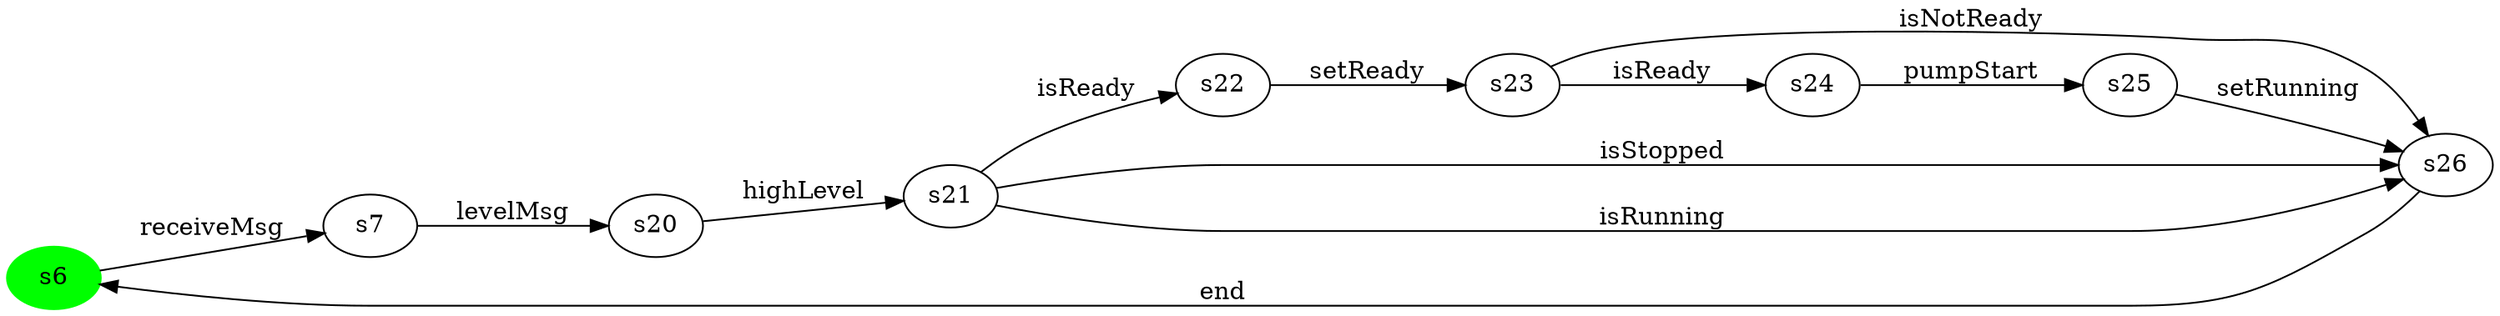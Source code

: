 digraph G {
rankdir=LR;
state0[ label = "s6", style=filled, color=green ];
state1 [ label = "s20" ];
state1 -> state2 [ label=" highLevel " ];
state3 [ label = "s22" ];
state3 -> state4 [ label=" setReady " ];
state0 -> state5 [ label=" receiveMsg " ];
state2 [ label = "s21" ];
state2 -> state3 [ label=" isReady " ];
state2 -> state6 [ label=" isStopped " ];
state2 -> state6 [ label=" isRunning " ];
state5 [ label = "s7" ];
state5 -> state1 [ label=" levelMsg " ];
state7 [ label = "s24" ];
state7 -> state8 [ label=" pumpStart " ];
state4 [ label = "s23" ];
state4 -> state7 [ label=" isReady " ];
state4 -> state6 [ label=" isNotReady " ];
state6 [ label = "s26" ];
state6 -> state0 [ label=" end " ];
state8 [ label = "s25" ];
state8 -> state6 [ label=" setRunning " ];
}
